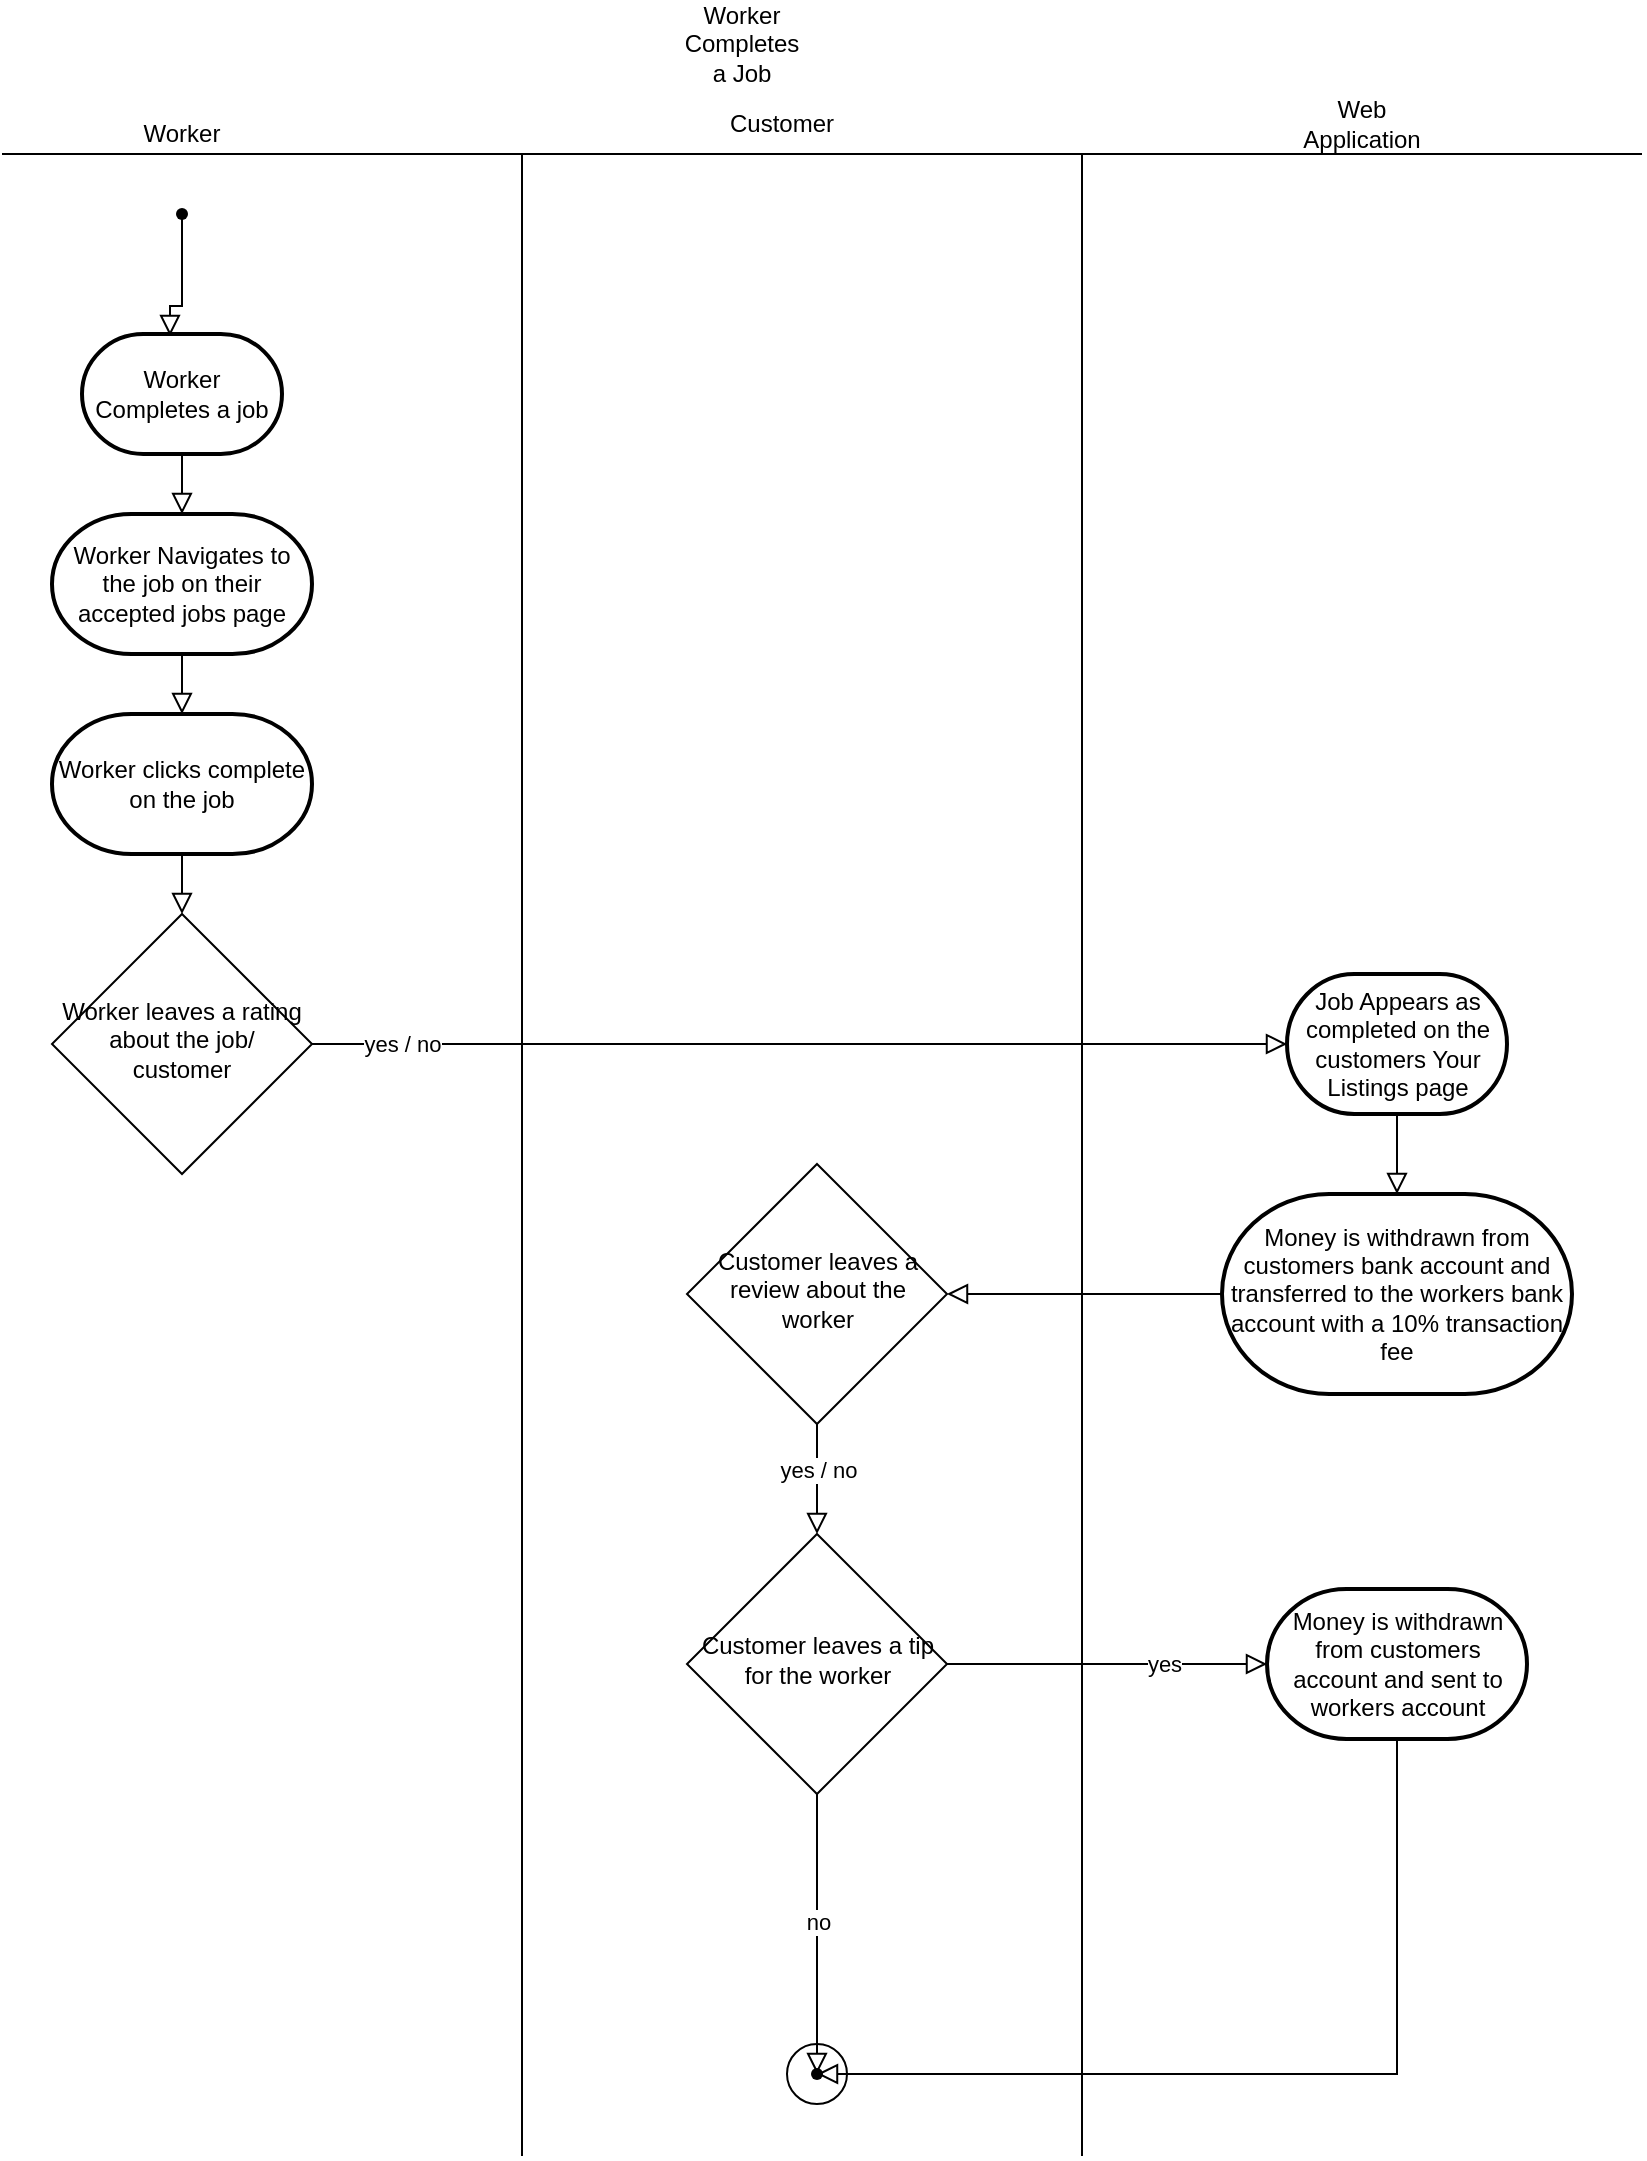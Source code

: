 <mxfile version="16.5.4" type="device"><diagram id="pD7F_4JO9ztmJWXRMo-Y" name="Page-1"><mxGraphModel dx="1234" dy="670" grid="1" gridSize="10" guides="1" tooltips="1" connect="1" arrows="1" fold="1" page="1" pageScale="1" pageWidth="850" pageHeight="1100" math="0" shadow="0"><root><mxCell id="0"/><mxCell id="1" parent="0"/><mxCell id="p-ENzJwSL117q10utWdN-35" value="" style="ellipse;whiteSpace=wrap;html=1;aspect=fixed;" parent="1" vertex="1"><mxGeometry x="412.5" y="1025" width="30" height="30" as="geometry"/></mxCell><mxCell id="p-ENzJwSL117q10utWdN-1" value="Worker Completes a Job" style="text;html=1;strokeColor=none;fillColor=none;align=center;verticalAlign=middle;whiteSpace=wrap;rounded=0;" parent="1" vertex="1"><mxGeometry x="360" y="10" width="60" height="30" as="geometry"/></mxCell><mxCell id="p-ENzJwSL117q10utWdN-2" value="" style="shape=waypoint;sketch=0;fillStyle=solid;size=6;pointerEvents=1;points=[];fillColor=none;resizable=0;rotatable=0;perimeter=centerPerimeter;snapToPoint=1;" parent="1" vertex="1"><mxGeometry x="90" y="90" width="40" height="40" as="geometry"/></mxCell><mxCell id="p-ENzJwSL117q10utWdN-3" value="Worker Completes a job" style="strokeWidth=2;html=1;shape=mxgraph.flowchart.terminator;whiteSpace=wrap;" parent="1" vertex="1"><mxGeometry x="60" y="170" width="100" height="60" as="geometry"/></mxCell><mxCell id="p-ENzJwSL117q10utWdN-4" value="Worker Navigates to the job on their accepted jobs page" style="strokeWidth=2;html=1;shape=mxgraph.flowchart.terminator;whiteSpace=wrap;" parent="1" vertex="1"><mxGeometry x="45" y="260" width="130" height="70" as="geometry"/></mxCell><mxCell id="p-ENzJwSL117q10utWdN-6" value="Worker leaves a rating about the job/ customer" style="rhombus;whiteSpace=wrap;html=1;shadow=0;fontFamily=Helvetica;fontSize=12;align=center;strokeWidth=1;spacing=6;spacingTop=-4;" parent="1" vertex="1"><mxGeometry x="45" y="460" width="130" height="130" as="geometry"/></mxCell><mxCell id="p-ENzJwSL117q10utWdN-7" value="Job Appears as completed on the customers Your Listings page" style="strokeWidth=2;html=1;shape=mxgraph.flowchart.terminator;whiteSpace=wrap;" parent="1" vertex="1"><mxGeometry x="662.5" y="490" width="110" height="70" as="geometry"/></mxCell><mxCell id="p-ENzJwSL117q10utWdN-8" value="Money is withdrawn from customers bank account and transferred to the workers bank account with a 10% transaction fee" style="strokeWidth=2;html=1;shape=mxgraph.flowchart.terminator;whiteSpace=wrap;" parent="1" vertex="1"><mxGeometry x="630" y="600" width="175" height="100" as="geometry"/></mxCell><mxCell id="p-ENzJwSL117q10utWdN-10" value="Customer leaves a review about the worker" style="rhombus;whiteSpace=wrap;html=1;shadow=0;fontFamily=Helvetica;fontSize=12;align=center;strokeWidth=1;spacing=6;spacingTop=-4;" parent="1" vertex="1"><mxGeometry x="362.5" y="585" width="130" height="130" as="geometry"/></mxCell><mxCell id="p-ENzJwSL117q10utWdN-11" value="Customer leaves a tip for the worker" style="rhombus;whiteSpace=wrap;html=1;shadow=0;fontFamily=Helvetica;fontSize=12;align=center;strokeWidth=1;spacing=6;spacingTop=-4;" parent="1" vertex="1"><mxGeometry x="362.5" y="770" width="130" height="130" as="geometry"/></mxCell><mxCell id="p-ENzJwSL117q10utWdN-14" value="Money is withdrawn from customers account and sent to workers account" style="strokeWidth=2;html=1;shape=mxgraph.flowchart.terminator;whiteSpace=wrap;" parent="1" vertex="1"><mxGeometry x="652.5" y="797.5" width="130" height="75" as="geometry"/></mxCell><mxCell id="p-ENzJwSL117q10utWdN-34" value="" style="shape=waypoint;sketch=0;fillStyle=solid;size=6;pointerEvents=1;points=[];fillColor=none;resizable=0;rotatable=0;perimeter=centerPerimeter;snapToPoint=1;" parent="1" vertex="1"><mxGeometry x="407.5" y="1020" width="40" height="40" as="geometry"/></mxCell><mxCell id="3xz2_dcKBFaR8GSS4HLP-1" value="Worker" style="text;html=1;strokeColor=none;fillColor=none;align=center;verticalAlign=middle;whiteSpace=wrap;rounded=0;" vertex="1" parent="1"><mxGeometry x="80" y="55" width="60" height="30" as="geometry"/></mxCell><mxCell id="3xz2_dcKBFaR8GSS4HLP-2" value="Customer" style="text;html=1;strokeColor=none;fillColor=none;align=center;verticalAlign=middle;whiteSpace=wrap;rounded=0;" vertex="1" parent="1"><mxGeometry x="380" y="50" width="60" height="30" as="geometry"/></mxCell><mxCell id="3xz2_dcKBFaR8GSS4HLP-3" value="Web Application" style="text;html=1;strokeColor=none;fillColor=none;align=center;verticalAlign=middle;whiteSpace=wrap;rounded=0;" vertex="1" parent="1"><mxGeometry x="670" y="50" width="60" height="30" as="geometry"/></mxCell><mxCell id="3xz2_dcKBFaR8GSS4HLP-6" value="" style="endArrow=none;html=1;rounded=0;" edge="1" parent="1"><mxGeometry width="50" height="50" relative="1" as="geometry"><mxPoint x="20" y="80" as="sourcePoint"/><mxPoint x="840" y="80" as="targetPoint"/></mxGeometry></mxCell><mxCell id="3xz2_dcKBFaR8GSS4HLP-7" value="" style="endArrow=none;html=1;rounded=0;" edge="1" parent="1"><mxGeometry width="50" height="50" relative="1" as="geometry"><mxPoint x="280" y="80" as="sourcePoint"/><mxPoint x="280" y="1081" as="targetPoint"/></mxGeometry></mxCell><mxCell id="3xz2_dcKBFaR8GSS4HLP-8" value="" style="endArrow=none;html=1;rounded=0;" edge="1" parent="1"><mxGeometry width="50" height="50" relative="1" as="geometry"><mxPoint x="560" y="1081" as="sourcePoint"/><mxPoint x="560" y="80" as="targetPoint"/></mxGeometry></mxCell><mxCell id="3xz2_dcKBFaR8GSS4HLP-9" value="Worker clicks complete on the job" style="strokeWidth=2;html=1;shape=mxgraph.flowchart.terminator;whiteSpace=wrap;" vertex="1" parent="1"><mxGeometry x="45" y="360" width="130" height="70" as="geometry"/></mxCell><mxCell id="3xz2_dcKBFaR8GSS4HLP-10" value="" style="rounded=0;html=1;jettySize=auto;orthogonalLoop=1;fontSize=11;endArrow=block;endFill=0;endSize=8;strokeWidth=1;shadow=0;labelBackgroundColor=none;edgeStyle=orthogonalEdgeStyle;exitX=0.55;exitY=0.6;exitDx=0;exitDy=0;exitPerimeter=0;entryX=0.44;entryY=0.017;entryDx=0;entryDy=0;entryPerimeter=0;" edge="1" parent="1" source="p-ENzJwSL117q10utWdN-2" target="p-ENzJwSL117q10utWdN-3"><mxGeometry relative="1" as="geometry"><mxPoint x="120" y="110" as="sourcePoint"/><mxPoint x="110" y="160" as="targetPoint"/><Array as="points"><mxPoint x="110" y="156"/><mxPoint x="104" y="156"/></Array></mxGeometry></mxCell><mxCell id="3xz2_dcKBFaR8GSS4HLP-11" value="" style="rounded=0;html=1;jettySize=auto;orthogonalLoop=1;fontSize=11;endArrow=block;endFill=0;endSize=8;strokeWidth=1;shadow=0;labelBackgroundColor=none;edgeStyle=orthogonalEdgeStyle;entryX=0.5;entryY=0;entryDx=0;entryDy=0;entryPerimeter=0;" edge="1" parent="1" source="p-ENzJwSL117q10utWdN-3" target="p-ENzJwSL117q10utWdN-4"><mxGeometry relative="1" as="geometry"><mxPoint x="130" y="120" as="sourcePoint"/><mxPoint x="130" y="190" as="targetPoint"/><Array as="points"/></mxGeometry></mxCell><mxCell id="3xz2_dcKBFaR8GSS4HLP-12" value="" style="rounded=0;html=1;jettySize=auto;orthogonalLoop=1;fontSize=11;endArrow=block;endFill=0;endSize=8;strokeWidth=1;shadow=0;labelBackgroundColor=none;edgeStyle=orthogonalEdgeStyle;exitX=0.5;exitY=1;exitDx=0;exitDy=0;exitPerimeter=0;entryX=0.5;entryY=0;entryDx=0;entryDy=0;entryPerimeter=0;" edge="1" parent="1" source="p-ENzJwSL117q10utWdN-4" target="3xz2_dcKBFaR8GSS4HLP-9"><mxGeometry relative="1" as="geometry"><mxPoint x="140" y="130" as="sourcePoint"/><mxPoint x="110" y="360" as="targetPoint"/><Array as="points"><mxPoint x="110" y="360"/><mxPoint x="110" y="360"/></Array></mxGeometry></mxCell><mxCell id="3xz2_dcKBFaR8GSS4HLP-13" value="" style="rounded=0;html=1;jettySize=auto;orthogonalLoop=1;fontSize=11;endArrow=block;endFill=0;endSize=8;strokeWidth=1;shadow=0;labelBackgroundColor=none;edgeStyle=orthogonalEdgeStyle;exitX=0.5;exitY=1;exitDx=0;exitDy=0;exitPerimeter=0;entryX=0.5;entryY=0;entryDx=0;entryDy=0;" edge="1" parent="1" source="3xz2_dcKBFaR8GSS4HLP-9" target="p-ENzJwSL117q10utWdN-6"><mxGeometry relative="1" as="geometry"><mxPoint x="150" y="140" as="sourcePoint"/><mxPoint x="150" y="210" as="targetPoint"/><Array as="points"/></mxGeometry></mxCell><mxCell id="3xz2_dcKBFaR8GSS4HLP-14" value="" style="rounded=0;html=1;jettySize=auto;orthogonalLoop=1;fontSize=11;endArrow=block;endFill=0;endSize=8;strokeWidth=1;shadow=0;labelBackgroundColor=none;edgeStyle=orthogonalEdgeStyle;exitX=1;exitY=0.5;exitDx=0;exitDy=0;entryX=0;entryY=0.5;entryDx=0;entryDy=0;entryPerimeter=0;" edge="1" parent="1" source="p-ENzJwSL117q10utWdN-6" target="p-ENzJwSL117q10utWdN-7"><mxGeometry relative="1" as="geometry"><mxPoint x="160" y="150" as="sourcePoint"/><mxPoint x="160" y="220" as="targetPoint"/><Array as="points"><mxPoint x="480" y="525"/><mxPoint x="480" y="525"/></Array></mxGeometry></mxCell><mxCell id="3xz2_dcKBFaR8GSS4HLP-15" value="yes / no" style="edgeLabel;html=1;align=center;verticalAlign=middle;resizable=0;points=[];" vertex="1" connectable="0" parent="3xz2_dcKBFaR8GSS4HLP-14"><mxGeometry x="-0.901" y="-1" relative="1" as="geometry"><mxPoint x="21" y="-1" as="offset"/></mxGeometry></mxCell><mxCell id="3xz2_dcKBFaR8GSS4HLP-16" value="" style="rounded=0;html=1;jettySize=auto;orthogonalLoop=1;fontSize=11;endArrow=block;endFill=0;endSize=8;strokeWidth=1;shadow=0;labelBackgroundColor=none;edgeStyle=orthogonalEdgeStyle;exitX=0.5;exitY=1;exitDx=0;exitDy=0;exitPerimeter=0;entryX=0.5;entryY=0;entryDx=0;entryDy=0;entryPerimeter=0;" edge="1" parent="1" source="p-ENzJwSL117q10utWdN-7" target="p-ENzJwSL117q10utWdN-8"><mxGeometry relative="1" as="geometry"><mxPoint x="170" y="160" as="sourcePoint"/><mxPoint x="170" y="230" as="targetPoint"/><Array as="points"/></mxGeometry></mxCell><mxCell id="3xz2_dcKBFaR8GSS4HLP-17" value="" style="rounded=0;html=1;jettySize=auto;orthogonalLoop=1;fontSize=11;endArrow=block;endFill=0;endSize=8;strokeWidth=1;shadow=0;labelBackgroundColor=none;edgeStyle=orthogonalEdgeStyle;exitX=0;exitY=0.5;exitDx=0;exitDy=0;exitPerimeter=0;entryX=1;entryY=0.5;entryDx=0;entryDy=0;" edge="1" parent="1" source="p-ENzJwSL117q10utWdN-8" target="p-ENzJwSL117q10utWdN-10"><mxGeometry relative="1" as="geometry"><mxPoint x="180" y="170" as="sourcePoint"/><mxPoint x="520" y="650" as="targetPoint"/><Array as="points"/></mxGeometry></mxCell><mxCell id="3xz2_dcKBFaR8GSS4HLP-18" value="" style="rounded=0;html=1;jettySize=auto;orthogonalLoop=1;fontSize=11;endArrow=block;endFill=0;endSize=8;strokeWidth=1;shadow=0;labelBackgroundColor=none;edgeStyle=orthogonalEdgeStyle;exitX=0.5;exitY=1;exitDx=0;exitDy=0;entryX=0.5;entryY=0;entryDx=0;entryDy=0;" edge="1" parent="1" source="p-ENzJwSL117q10utWdN-10" target="p-ENzJwSL117q10utWdN-11"><mxGeometry relative="1" as="geometry"><mxPoint x="640" y="660" as="sourcePoint"/><mxPoint x="502.5" y="660" as="targetPoint"/><Array as="points"><mxPoint x="428" y="750"/><mxPoint x="428" y="750"/></Array></mxGeometry></mxCell><mxCell id="3xz2_dcKBFaR8GSS4HLP-19" value="yes / no" style="edgeLabel;html=1;align=center;verticalAlign=middle;resizable=0;points=[];" vertex="1" connectable="0" parent="3xz2_dcKBFaR8GSS4HLP-18"><mxGeometry x="-0.164" relative="1" as="geometry"><mxPoint as="offset"/></mxGeometry></mxCell><mxCell id="3xz2_dcKBFaR8GSS4HLP-20" value="" style="rounded=0;html=1;jettySize=auto;orthogonalLoop=1;fontSize=11;endArrow=block;endFill=0;endSize=8;strokeWidth=1;shadow=0;labelBackgroundColor=none;edgeStyle=orthogonalEdgeStyle;exitX=1;exitY=0.5;exitDx=0;exitDy=0;entryX=0;entryY=0.5;entryDx=0;entryDy=0;entryPerimeter=0;" edge="1" parent="1" source="p-ENzJwSL117q10utWdN-11" target="p-ENzJwSL117q10utWdN-14"><mxGeometry relative="1" as="geometry"><mxPoint x="650" y="670" as="sourcePoint"/><mxPoint x="512.5" y="670" as="targetPoint"/><Array as="points"/></mxGeometry></mxCell><mxCell id="3xz2_dcKBFaR8GSS4HLP-21" value="yes" style="edgeLabel;html=1;align=center;verticalAlign=middle;resizable=0;points=[];" vertex="1" connectable="0" parent="3xz2_dcKBFaR8GSS4HLP-20"><mxGeometry x="0.356" relative="1" as="geometry"><mxPoint as="offset"/></mxGeometry></mxCell><mxCell id="3xz2_dcKBFaR8GSS4HLP-22" value="" style="rounded=0;html=1;jettySize=auto;orthogonalLoop=1;fontSize=11;endArrow=block;endFill=0;endSize=8;strokeWidth=1;shadow=0;labelBackgroundColor=none;edgeStyle=orthogonalEdgeStyle;exitX=0.5;exitY=1;exitDx=0;exitDy=0;entryX=0.55;entryY=0.375;entryDx=0;entryDy=0;entryPerimeter=0;" edge="1" parent="1" source="p-ENzJwSL117q10utWdN-11" target="p-ENzJwSL117q10utWdN-34"><mxGeometry relative="1" as="geometry"><mxPoint x="660" y="680" as="sourcePoint"/><mxPoint x="522.5" y="680" as="targetPoint"/><Array as="points"/></mxGeometry></mxCell><mxCell id="3xz2_dcKBFaR8GSS4HLP-23" value="no" style="edgeLabel;html=1;align=center;verticalAlign=middle;resizable=0;points=[];" vertex="1" connectable="0" parent="3xz2_dcKBFaR8GSS4HLP-22"><mxGeometry x="-0.086" relative="1" as="geometry"><mxPoint as="offset"/></mxGeometry></mxCell><mxCell id="3xz2_dcKBFaR8GSS4HLP-24" value="" style="rounded=0;html=1;jettySize=auto;orthogonalLoop=1;fontSize=11;endArrow=block;endFill=0;endSize=8;strokeWidth=1;shadow=0;labelBackgroundColor=none;edgeStyle=orthogonalEdgeStyle;exitX=0.5;exitY=1;exitDx=0;exitDy=0;exitPerimeter=0;entryX=1.113;entryY=0.6;entryDx=0;entryDy=0;entryPerimeter=0;" edge="1" parent="1" source="p-ENzJwSL117q10utWdN-14" target="p-ENzJwSL117q10utWdN-34"><mxGeometry relative="1" as="geometry"><mxPoint x="670" y="690" as="sourcePoint"/><mxPoint x="430" y="1040" as="targetPoint"/><Array as="points"><mxPoint x="718" y="1040"/></Array></mxGeometry></mxCell></root></mxGraphModel></diagram></mxfile>